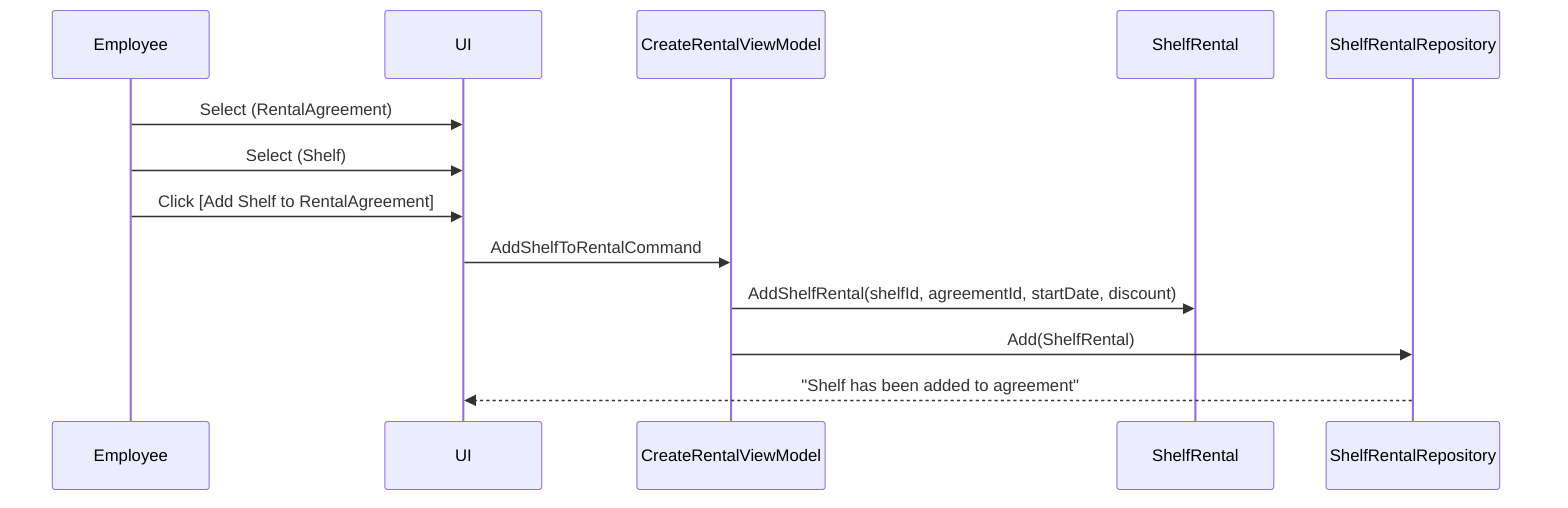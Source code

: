 ﻿sequenceDiagram
participant Employee
participant UI
participant CreateRentalViewModel
participant ShelfRental
participant ShelfRentalRepository

    Employee->>UI: Select (RentalAgreement)
    Employee->>UI: Select (Shelf)
    Employee->>UI: Click [Add Shelf to RentalAgreement]
    UI ->> CreateRentalViewModel: AddShelfToRentalCommand
    CreateRentalViewModel ->> ShelfRental: AddShelfRental(shelfId, agreementId, startDate, discount)
    CreateRentalViewModel ->> ShelfRentalRepository: Add(ShelfRental)
    ShelfRentalRepository -->> UI: "Shelf has been added to agreement"